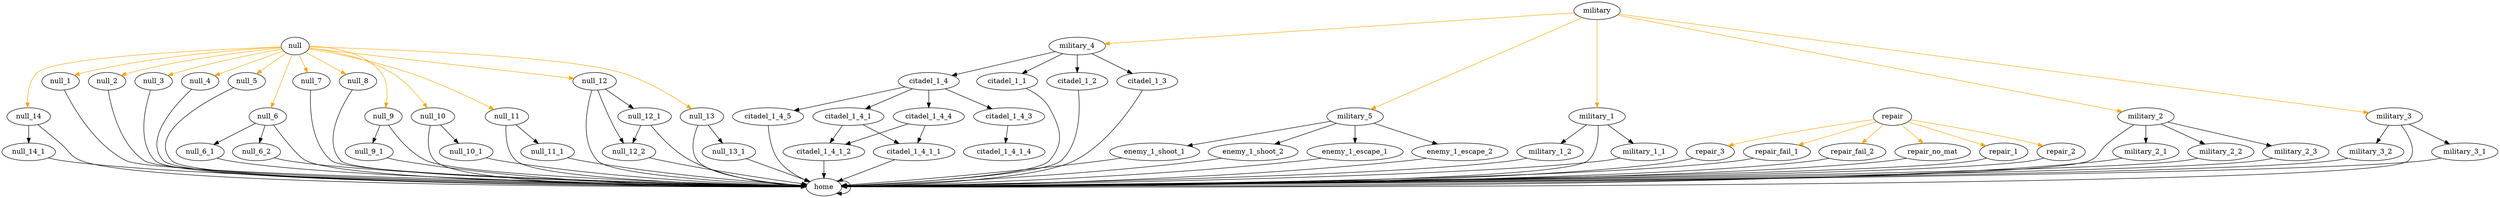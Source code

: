 digraph events {
home -> home;
null_1 -> home;
null_2 -> home;
null_3 -> home;
null_4 -> home;
null_5 -> home;
null_6 -> null_6_1;
null_6 -> null_6_2;
null_6 -> home;
null_6_1 -> home;
null_6_2 -> home;
null_7 -> home;
null_8 -> home;
null_9 -> null_9_1;
null_9 -> home;
null_9_1 -> home;
null_10 -> null_10_1;
null_10 -> home;
null_10_1 -> home;
null_11 -> null_11_1;
null_11 -> home;
null_11_1 -> home;
null_12 -> null_12_1;
null_12 -> null_12_2;
null_12 -> home;
null_12_1 -> null_12_2;
null_12_1 -> home;
null_12_2 -> home;
null_13 -> null_13_1;
null_13 -> home;
null_13_1 -> home;
null_14 -> null_14_1;
null_14 -> home;
null_14_1 -> home;
military_1 -> military_1_1;
military_1 -> military_1_2;
military_1 -> home;
military_1_1 -> home;
military_1_2 -> home;
military_2 -> military_2_1;
military_2 -> military_2_2;
military_2 -> military_2_3;
military_2 -> home;
military_2_1 -> home;
military_2_2 -> home;
military_2_3 -> home;
military_3 -> military_3_1;
military_3 -> military_3_2;
military_3 -> home;
military_3_1 -> home;
military_3_2 -> home;
military_4 -> citadel_1_1;
military_4 -> citadel_1_2;
military_4 -> citadel_1_3;
military_4 -> citadel_1_4;
citadel_1_1 -> home;
citadel_1_2 -> home;
citadel_1_3 -> home;
citadel_1_4 -> citadel_1_4_1;
citadel_1_4 -> citadel_1_4_3;
citadel_1_4 -> citadel_1_4_4;
citadel_1_4 -> citadel_1_4_5;
citadel_1_4_1 -> citadel_1_4_1_1;
citadel_1_4_1 -> citadel_1_4_1_2;
citadel_1_4_1_1 -> home;
citadel_1_4_1_2 -> home;
citadel_1_4_3 -> citadel_1_4_1_4;
citadel_1_4_4 -> citadel_1_4_1_1;
citadel_1_4_4 -> citadel_1_4_1_2;
citadel_1_4_5 -> home;
military_5 -> enemy_1_shoot_1;
military_5 -> enemy_1_shoot_2;
military_5 -> enemy_1_escape_1;
military_5 -> enemy_1_escape_2;
enemy_1_shoot_1 -> home;
enemy_1_shoot_2 -> home;
enemy_1_escape_1 -> home;
enemy_1_escape_2 -> home;
repair_1 -> home;
repair_2 -> home;
repair_3 -> home;
repair_fail_1 -> home;
repair_fail_2 -> home;
repair_no_mat -> home;
null -> null_1 [color=orange];
null -> null_2 [color=orange];
null -> null_3 [color=orange];
null -> null_4 [color=orange];
null -> null_5 [color=orange];
null -> null_6 [color=orange];
null -> null_7 [color=orange];
null -> null_8 [color=orange];
null -> null_9 [color=orange];
null -> null_10 [color=orange];
null -> null_11 [color=orange];
null -> null_12 [color=orange];
null -> null_13 [color=orange];
null -> null_14 [color=orange];
military -> military_1 [color=orange];
military -> military_2 [color=orange];
military -> military_3 [color=orange];
military -> military_4 [color=orange];
military -> military_5 [color=orange];
repair -> repair_no_mat [color=orange];
repair -> repair_1 [color=orange];
repair -> repair_2 [color=orange];
repair -> repair_3 [color=orange];
repair -> repair_fail_1 [color=orange];
repair -> repair_fail_2 [color=orange];
}
